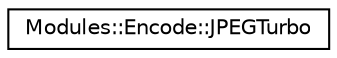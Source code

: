 digraph "Graphical Class Hierarchy"
{
 // INTERACTIVE_SVG=YES
  edge [fontname="Helvetica",fontsize="10",labelfontname="Helvetica",labelfontsize="10"];
  node [fontname="Helvetica",fontsize="10",shape=record];
  rankdir="LR";
  Node1 [label="Modules::Encode::JPEGTurbo",height=0.2,width=0.4,color="black", fillcolor="white", style="filled",URL="$class_modules_1_1_encode_1_1_j_p_e_g_turbo.html"];
}
